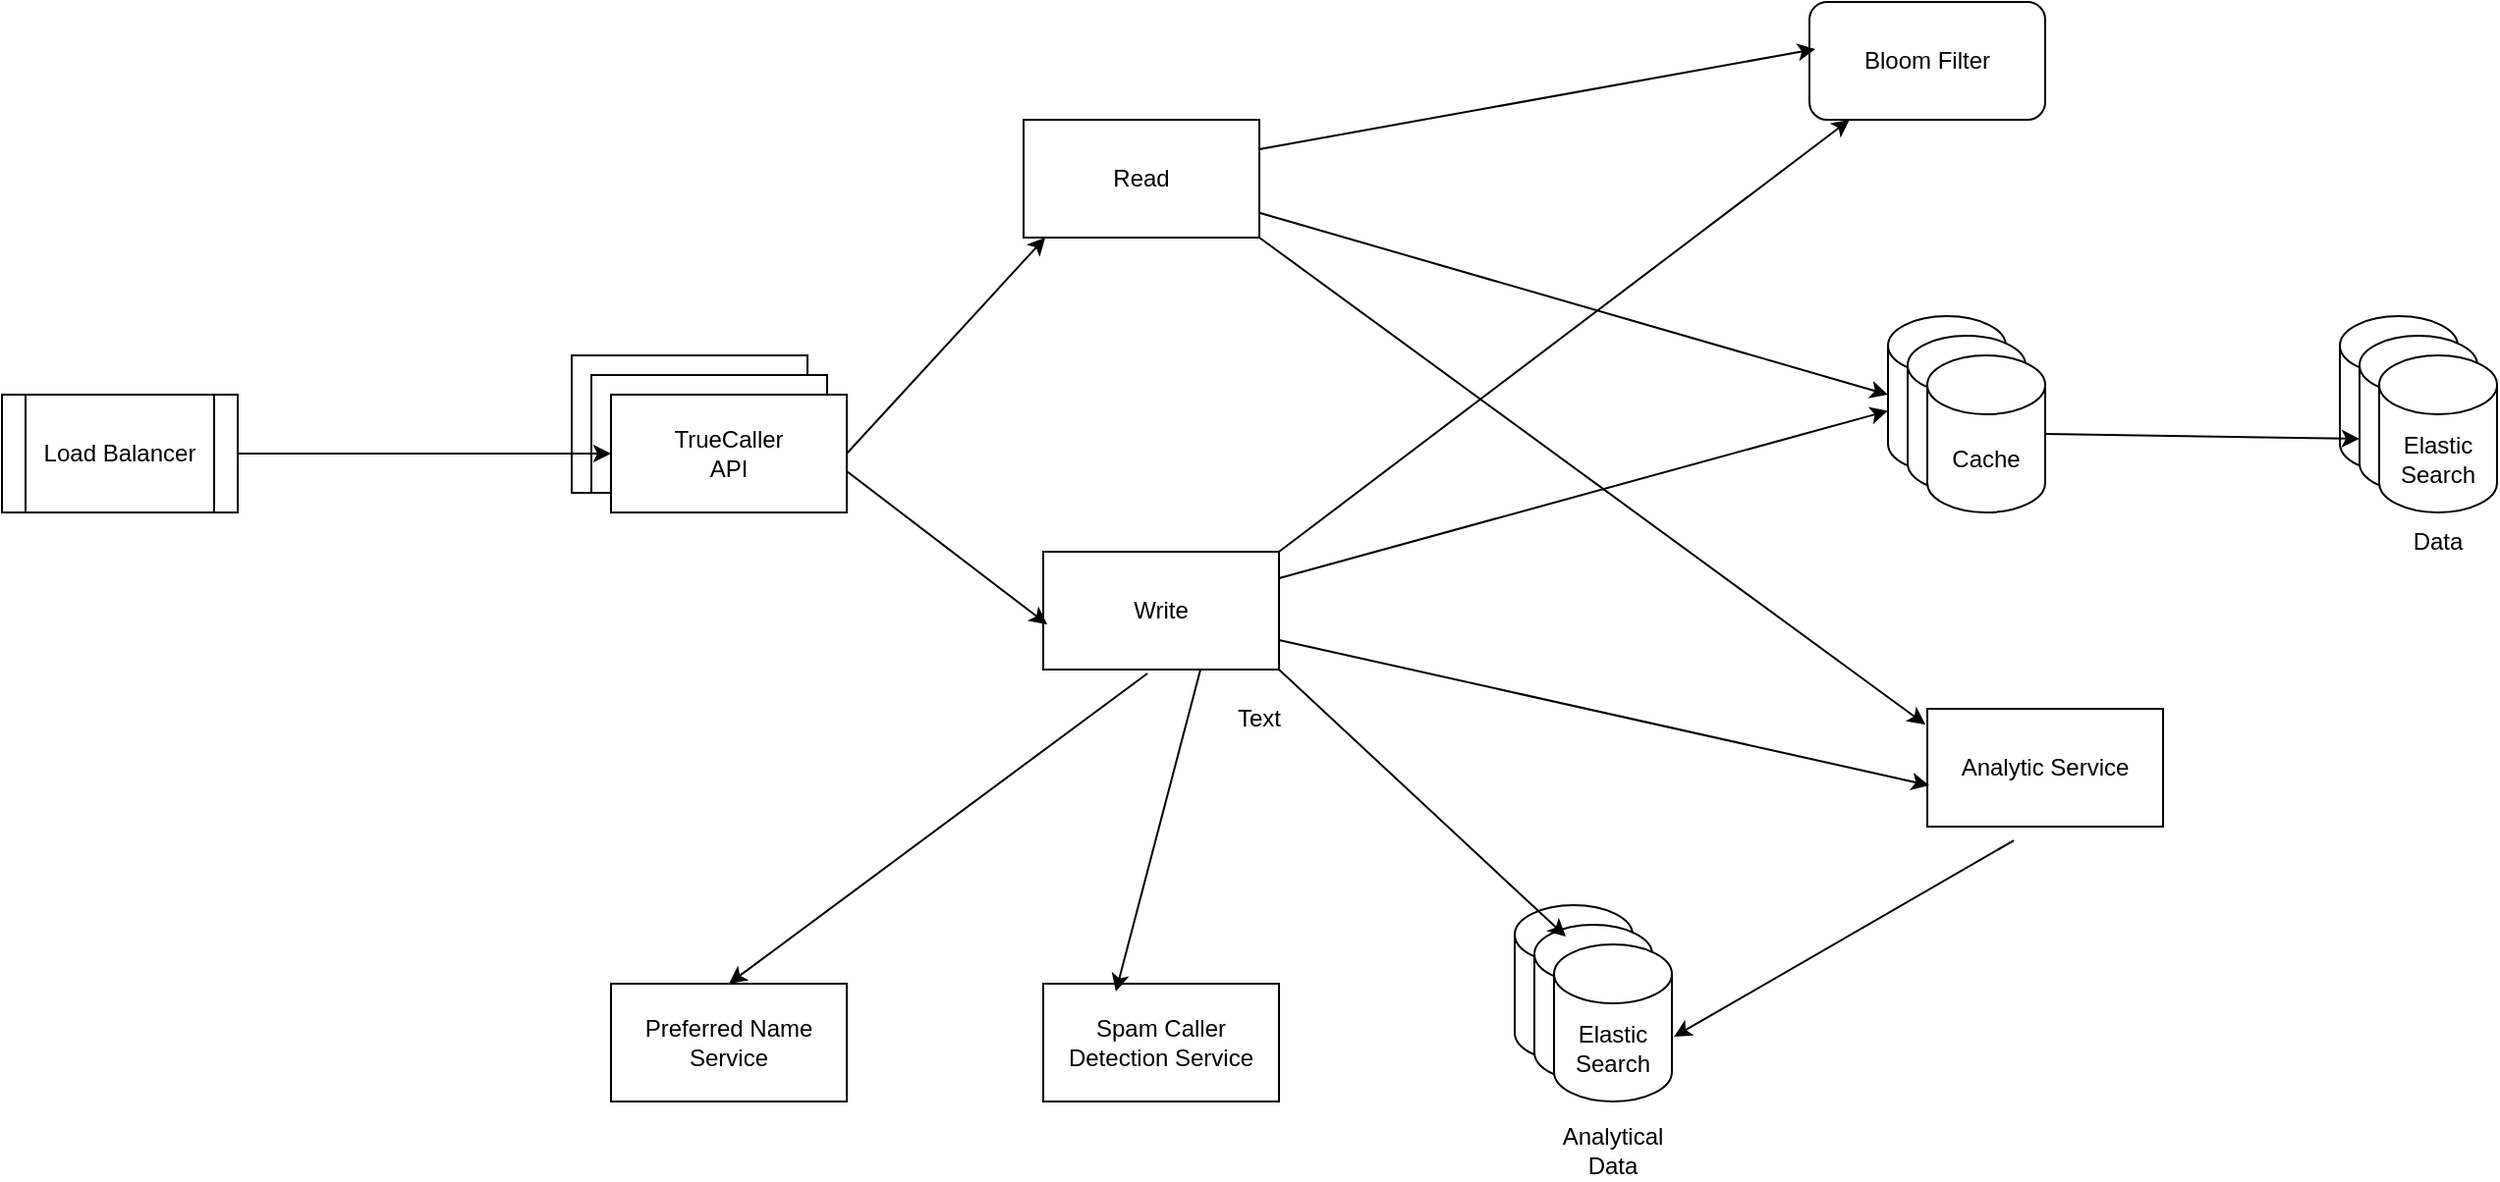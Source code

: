 <mxfile version="21.0.6" type="device"><diagram name="Page-1" id="5UpS3IQBhCkCjYnE6m3j"><mxGraphModel dx="2607" dy="1285" grid="1" gridSize="10" guides="1" tooltips="1" connect="1" arrows="1" fold="1" page="1" pageScale="1" pageWidth="827" pageHeight="1169" math="0" shadow="0"><root><mxCell id="0"/><mxCell id="1" parent="0"/><mxCell id="q4tTEhbU529VqmFmG8-R-1" value="Load Balancer" style="shape=process;whiteSpace=wrap;html=1;backgroundOutline=1;" parent="1" vertex="1"><mxGeometry x="130" y="350" width="120" height="60" as="geometry"/></mxCell><mxCell id="q4tTEhbU529VqmFmG8-R-2" value="TrueCaller&lt;br&gt;API" style="rounded=0;whiteSpace=wrap;html=1;" parent="1" vertex="1"><mxGeometry x="420" y="330" width="120" height="70" as="geometry"/></mxCell><mxCell id="q4tTEhbU529VqmFmG8-R-3" value="TrueCaller&lt;br&gt;API" style="rounded=0;whiteSpace=wrap;html=1;" parent="1" vertex="1"><mxGeometry x="430" y="340" width="120" height="60" as="geometry"/></mxCell><mxCell id="q4tTEhbU529VqmFmG8-R-4" value="TrueCaller&lt;br&gt;API" style="rounded=0;whiteSpace=wrap;html=1;" parent="1" vertex="1"><mxGeometry x="440" y="350" width="120" height="60" as="geometry"/></mxCell><mxCell id="q4tTEhbU529VqmFmG8-R-5" value="Elastic&lt;br&gt;Search" style="shape=cylinder3;whiteSpace=wrap;html=1;boundedLbl=1;backgroundOutline=1;size=15;" parent="1" vertex="1"><mxGeometry x="1320" y="310" width="60" height="80" as="geometry"/></mxCell><mxCell id="q4tTEhbU529VqmFmG8-R-6" value="Elastic&lt;br&gt;Search" style="shape=cylinder3;whiteSpace=wrap;html=1;boundedLbl=1;backgroundOutline=1;size=15;" parent="1" vertex="1"><mxGeometry x="1330" y="320" width="60" height="80" as="geometry"/></mxCell><mxCell id="q4tTEhbU529VqmFmG8-R-7" value="Elastic&lt;br&gt;Search" style="shape=cylinder3;whiteSpace=wrap;html=1;boundedLbl=1;backgroundOutline=1;size=15;" parent="1" vertex="1"><mxGeometry x="1340" y="330" width="60" height="80" as="geometry"/></mxCell><mxCell id="q4tTEhbU529VqmFmG8-R-8" value="" style="endArrow=classic;html=1;rounded=0;exitX=1;exitY=0.5;exitDx=0;exitDy=0;entryX=0;entryY=0.5;entryDx=0;entryDy=0;" parent="1" source="q4tTEhbU529VqmFmG8-R-1" target="q4tTEhbU529VqmFmG8-R-4" edge="1"><mxGeometry width="50" height="50" relative="1" as="geometry"><mxPoint x="290" y="370" as="sourcePoint"/><mxPoint x="340" y="320" as="targetPoint"/></mxGeometry></mxCell><mxCell id="q4tTEhbU529VqmFmG8-R-10" value="Analytic Service" style="rounded=0;whiteSpace=wrap;html=1;" parent="1" vertex="1"><mxGeometry x="1110" y="510" width="120" height="60" as="geometry"/></mxCell><mxCell id="q4tTEhbU529VqmFmG8-R-20" value="Elastic&lt;br&gt;Search" style="shape=cylinder3;whiteSpace=wrap;html=1;boundedLbl=1;backgroundOutline=1;size=15;" parent="1" vertex="1"><mxGeometry x="900" y="610" width="60" height="80" as="geometry"/></mxCell><mxCell id="q4tTEhbU529VqmFmG8-R-21" value="Elastic&lt;br&gt;Search" style="shape=cylinder3;whiteSpace=wrap;html=1;boundedLbl=1;backgroundOutline=1;size=15;" parent="1" vertex="1"><mxGeometry x="910" y="620" width="60" height="80" as="geometry"/></mxCell><mxCell id="q4tTEhbU529VqmFmG8-R-22" value="Elastic&lt;br&gt;Search" style="shape=cylinder3;whiteSpace=wrap;html=1;boundedLbl=1;backgroundOutline=1;size=15;" parent="1" vertex="1"><mxGeometry x="920" y="630" width="60" height="80" as="geometry"/></mxCell><mxCell id="q4tTEhbU529VqmFmG8-R-23" value="Cache" style="shape=cylinder3;whiteSpace=wrap;html=1;boundedLbl=1;backgroundOutline=1;size=15;" parent="1" vertex="1"><mxGeometry x="1090" y="310" width="60" height="80" as="geometry"/></mxCell><mxCell id="q4tTEhbU529VqmFmG8-R-25" value="" style="endArrow=classic;html=1;rounded=0;" parent="1" source="q4tTEhbU529VqmFmG8-R-31" target="q4tTEhbU529VqmFmG8-R-23" edge="1"><mxGeometry width="50" height="50" relative="1" as="geometry"><mxPoint x="570" y="390" as="sourcePoint"/><mxPoint x="750" y="393" as="targetPoint"/></mxGeometry></mxCell><mxCell id="q4tTEhbU529VqmFmG8-R-26" value="Cache" style="shape=cylinder3;whiteSpace=wrap;html=1;boundedLbl=1;backgroundOutline=1;size=15;" parent="1" vertex="1"><mxGeometry x="1100" y="320" width="60" height="80" as="geometry"/></mxCell><mxCell id="q4tTEhbU529VqmFmG8-R-27" value="Cache" style="shape=cylinder3;whiteSpace=wrap;html=1;boundedLbl=1;backgroundOutline=1;size=15;" parent="1" vertex="1"><mxGeometry x="1110" y="330" width="60" height="80" as="geometry"/></mxCell><mxCell id="q4tTEhbU529VqmFmG8-R-28" value="Preferred Name Service" style="rounded=0;whiteSpace=wrap;html=1;" parent="1" vertex="1"><mxGeometry x="440" y="650" width="120" height="60" as="geometry"/></mxCell><mxCell id="q4tTEhbU529VqmFmG8-R-29" value="Spam Caller Detection Service" style="rounded=0;whiteSpace=wrap;html=1;" parent="1" vertex="1"><mxGeometry x="660" y="650" width="120" height="60" as="geometry"/></mxCell><mxCell id="q4tTEhbU529VqmFmG8-R-30" value="Read" style="rounded=0;whiteSpace=wrap;html=1;" parent="1" vertex="1"><mxGeometry x="650" y="210" width="120" height="60" as="geometry"/></mxCell><mxCell id="q4tTEhbU529VqmFmG8-R-31" value="Write" style="rounded=0;whiteSpace=wrap;html=1;" parent="1" vertex="1"><mxGeometry x="660" y="430" width="120" height="60" as="geometry"/></mxCell><mxCell id="q4tTEhbU529VqmFmG8-R-32" value="" style="endArrow=classic;html=1;rounded=0;exitX=0.442;exitY=1.033;exitDx=0;exitDy=0;exitPerimeter=0;entryX=0.5;entryY=0;entryDx=0;entryDy=0;" parent="1" source="q4tTEhbU529VqmFmG8-R-31" target="q4tTEhbU529VqmFmG8-R-28" edge="1"><mxGeometry width="50" height="50" relative="1" as="geometry"><mxPoint x="785" y="440" as="sourcePoint"/><mxPoint x="940" y="356" as="targetPoint"/></mxGeometry></mxCell><mxCell id="q4tTEhbU529VqmFmG8-R-33" value="" style="endArrow=classic;html=1;rounded=0;exitX=0.667;exitY=1;exitDx=0;exitDy=0;exitPerimeter=0;entryX=0.308;entryY=0.067;entryDx=0;entryDy=0;entryPerimeter=0;" parent="1" source="q4tTEhbU529VqmFmG8-R-31" target="q4tTEhbU529VqmFmG8-R-29" edge="1"><mxGeometry width="50" height="50" relative="1" as="geometry"><mxPoint x="723" y="502" as="sourcePoint"/><mxPoint x="700" y="630" as="targetPoint"/></mxGeometry></mxCell><mxCell id="q4tTEhbU529VqmFmG8-R-34" value="" style="endArrow=classic;html=1;rounded=0;exitX=1;exitY=0.5;exitDx=0;exitDy=0;entryX=0.092;entryY=1;entryDx=0;entryDy=0;entryPerimeter=0;" parent="1" source="q4tTEhbU529VqmFmG8-R-4" target="q4tTEhbU529VqmFmG8-R-30" edge="1"><mxGeometry width="50" height="50" relative="1" as="geometry"><mxPoint x="785" y="440" as="sourcePoint"/><mxPoint x="940" y="356" as="targetPoint"/></mxGeometry></mxCell><mxCell id="q4tTEhbU529VqmFmG8-R-35" value="" style="endArrow=classic;html=1;rounded=0;exitX=1;exitY=0.65;exitDx=0;exitDy=0;entryX=0.017;entryY=0.617;entryDx=0;entryDy=0;entryPerimeter=0;exitPerimeter=0;" parent="1" source="q4tTEhbU529VqmFmG8-R-4" target="q4tTEhbU529VqmFmG8-R-31" edge="1"><mxGeometry width="50" height="50" relative="1" as="geometry"><mxPoint x="570" y="390" as="sourcePoint"/><mxPoint x="671" y="280" as="targetPoint"/></mxGeometry></mxCell><mxCell id="q4tTEhbU529VqmFmG8-R-36" value="" style="endArrow=classic;html=1;rounded=0;entryX=0;entryY=0.5;entryDx=0;entryDy=0;entryPerimeter=0;" parent="1" source="q4tTEhbU529VqmFmG8-R-30" target="q4tTEhbU529VqmFmG8-R-23" edge="1"><mxGeometry width="50" height="50" relative="1" as="geometry"><mxPoint x="570" y="390" as="sourcePoint"/><mxPoint x="671" y="280" as="targetPoint"/></mxGeometry></mxCell><mxCell id="q4tTEhbU529VqmFmG8-R-37" value="Data" style="text;html=1;strokeColor=none;fillColor=none;align=center;verticalAlign=middle;whiteSpace=wrap;rounded=0;" parent="1" vertex="1"><mxGeometry x="1340" y="410" width="60" height="30" as="geometry"/></mxCell><mxCell id="q4tTEhbU529VqmFmG8-R-39" value="" style="endArrow=classic;html=1;rounded=0;entryX=0;entryY=0;entryDx=0;entryDy=52.5;entryPerimeter=0;exitX=1;exitY=0.5;exitDx=0;exitDy=0;exitPerimeter=0;" parent="1" source="q4tTEhbU529VqmFmG8-R-27" target="q4tTEhbU529VqmFmG8-R-6" edge="1"><mxGeometry width="50" height="50" relative="1" as="geometry"><mxPoint x="988" y="450" as="sourcePoint"/><mxPoint x="1100" y="379" as="targetPoint"/></mxGeometry></mxCell><mxCell id="q4tTEhbU529VqmFmG8-R-40" value="" style="endArrow=classic;html=1;rounded=0;exitX=1;exitY=0.75;exitDx=0;exitDy=0;entryX=0.008;entryY=0.65;entryDx=0;entryDy=0;entryPerimeter=0;" parent="1" source="q4tTEhbU529VqmFmG8-R-31" target="q4tTEhbU529VqmFmG8-R-10" edge="1"><mxGeometry width="50" height="50" relative="1" as="geometry"><mxPoint x="750" y="500" as="sourcePoint"/><mxPoint x="897" y="634" as="targetPoint"/></mxGeometry></mxCell><mxCell id="q4tTEhbU529VqmFmG8-R-41" value="" style="endArrow=classic;html=1;rounded=0;exitX=1;exitY=1;exitDx=0;exitDy=0;entryX=-0.008;entryY=0.133;entryDx=0;entryDy=0;entryPerimeter=0;" parent="1" source="q4tTEhbU529VqmFmG8-R-30" target="q4tTEhbU529VqmFmG8-R-10" edge="1"><mxGeometry width="50" height="50" relative="1" as="geometry"><mxPoint x="790" y="485" as="sourcePoint"/><mxPoint x="981" y="519" as="targetPoint"/></mxGeometry></mxCell><mxCell id="q4tTEhbU529VqmFmG8-R-42" value="" style="endArrow=classic;html=1;rounded=0;entryX=1.017;entryY=0.588;entryDx=0;entryDy=0;entryPerimeter=0;exitX=0.367;exitY=1.117;exitDx=0;exitDy=0;exitPerimeter=0;" parent="1" source="q4tTEhbU529VqmFmG8-R-10" target="q4tTEhbU529VqmFmG8-R-22" edge="1"><mxGeometry width="50" height="50" relative="1" as="geometry"><mxPoint x="1180" y="380" as="sourcePoint"/><mxPoint x="1340" y="383" as="targetPoint"/></mxGeometry></mxCell><mxCell id="q4tTEhbU529VqmFmG8-R-44" value="Analytical Data" style="text;html=1;strokeColor=none;fillColor=none;align=center;verticalAlign=middle;whiteSpace=wrap;rounded=0;" parent="1" vertex="1"><mxGeometry x="920" y="720" width="60" height="30" as="geometry"/></mxCell><mxCell id="q4tTEhbU529VqmFmG8-R-45" value="" style="endArrow=classic;html=1;rounded=0;exitX=1;exitY=1;exitDx=0;exitDy=0;entryX=0.267;entryY=0.075;entryDx=0;entryDy=0;entryPerimeter=0;" parent="1" source="q4tTEhbU529VqmFmG8-R-31" target="q4tTEhbU529VqmFmG8-R-21" edge="1"><mxGeometry width="50" height="50" relative="1" as="geometry"><mxPoint x="790" y="485" as="sourcePoint"/><mxPoint x="1081" y="549" as="targetPoint"/></mxGeometry></mxCell><mxCell id="BkhKJ_yvQMf6U99t8Tfi-1" value="Text" style="text;html=1;strokeColor=none;fillColor=none;align=center;verticalAlign=middle;whiteSpace=wrap;rounded=0;" parent="1" vertex="1"><mxGeometry x="740" y="500" width="60" height="30" as="geometry"/></mxCell><mxCell id="IH21Ho6SvrNTSJIY0zwb-1" value="Bloom Filter" style="rounded=1;whiteSpace=wrap;html=1;" parent="1" vertex="1"><mxGeometry x="1050" y="150" width="120" height="60" as="geometry"/></mxCell><mxCell id="IH21Ho6SvrNTSJIY0zwb-2" value="" style="endArrow=classic;html=1;rounded=0;entryX=0.025;entryY=0.4;entryDx=0;entryDy=0;entryPerimeter=0;exitX=1;exitY=0.25;exitDx=0;exitDy=0;" parent="1" source="q4tTEhbU529VqmFmG8-R-30" target="IH21Ho6SvrNTSJIY0zwb-1" edge="1"><mxGeometry width="50" height="50" relative="1" as="geometry"><mxPoint x="270" y="230" as="sourcePoint"/><mxPoint x="320" y="180" as="targetPoint"/></mxGeometry></mxCell><mxCell id="IH21Ho6SvrNTSJIY0zwb-3" value="" style="endArrow=classic;html=1;rounded=0;exitX=1;exitY=0;exitDx=0;exitDy=0;" parent="1" source="q4tTEhbU529VqmFmG8-R-31" target="IH21Ho6SvrNTSJIY0zwb-1" edge="1"><mxGeometry width="50" height="50" relative="1" as="geometry"><mxPoint x="1010" y="260" as="sourcePoint"/><mxPoint x="500" y="180" as="targetPoint"/></mxGeometry></mxCell></root></mxGraphModel></diagram></mxfile>